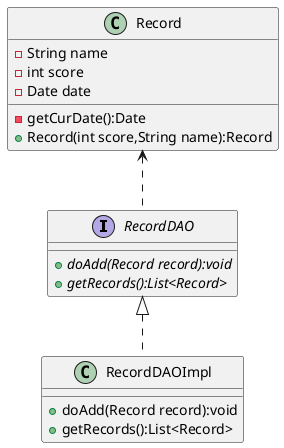 @startuml

interface RecordDAO {
    +{abstract} doAdd(Record record):void
    +{abstract} getRecords():List<Record>
}

class RecordDAOImpl {
    +doAdd(Record record):void
    +getRecords():List<Record>
}

class Record {
    -String name
    -int score
    -Date date

    -getCurDate():Date
    +Record(int score,String name):Record
}

'数据访问对象接口依赖于数据对象
Record <.. RecordDAO

'RecordEAOImpl实现了RecordDAO接口
RecordDAO <|.. RecordDAOImpl






@enduml